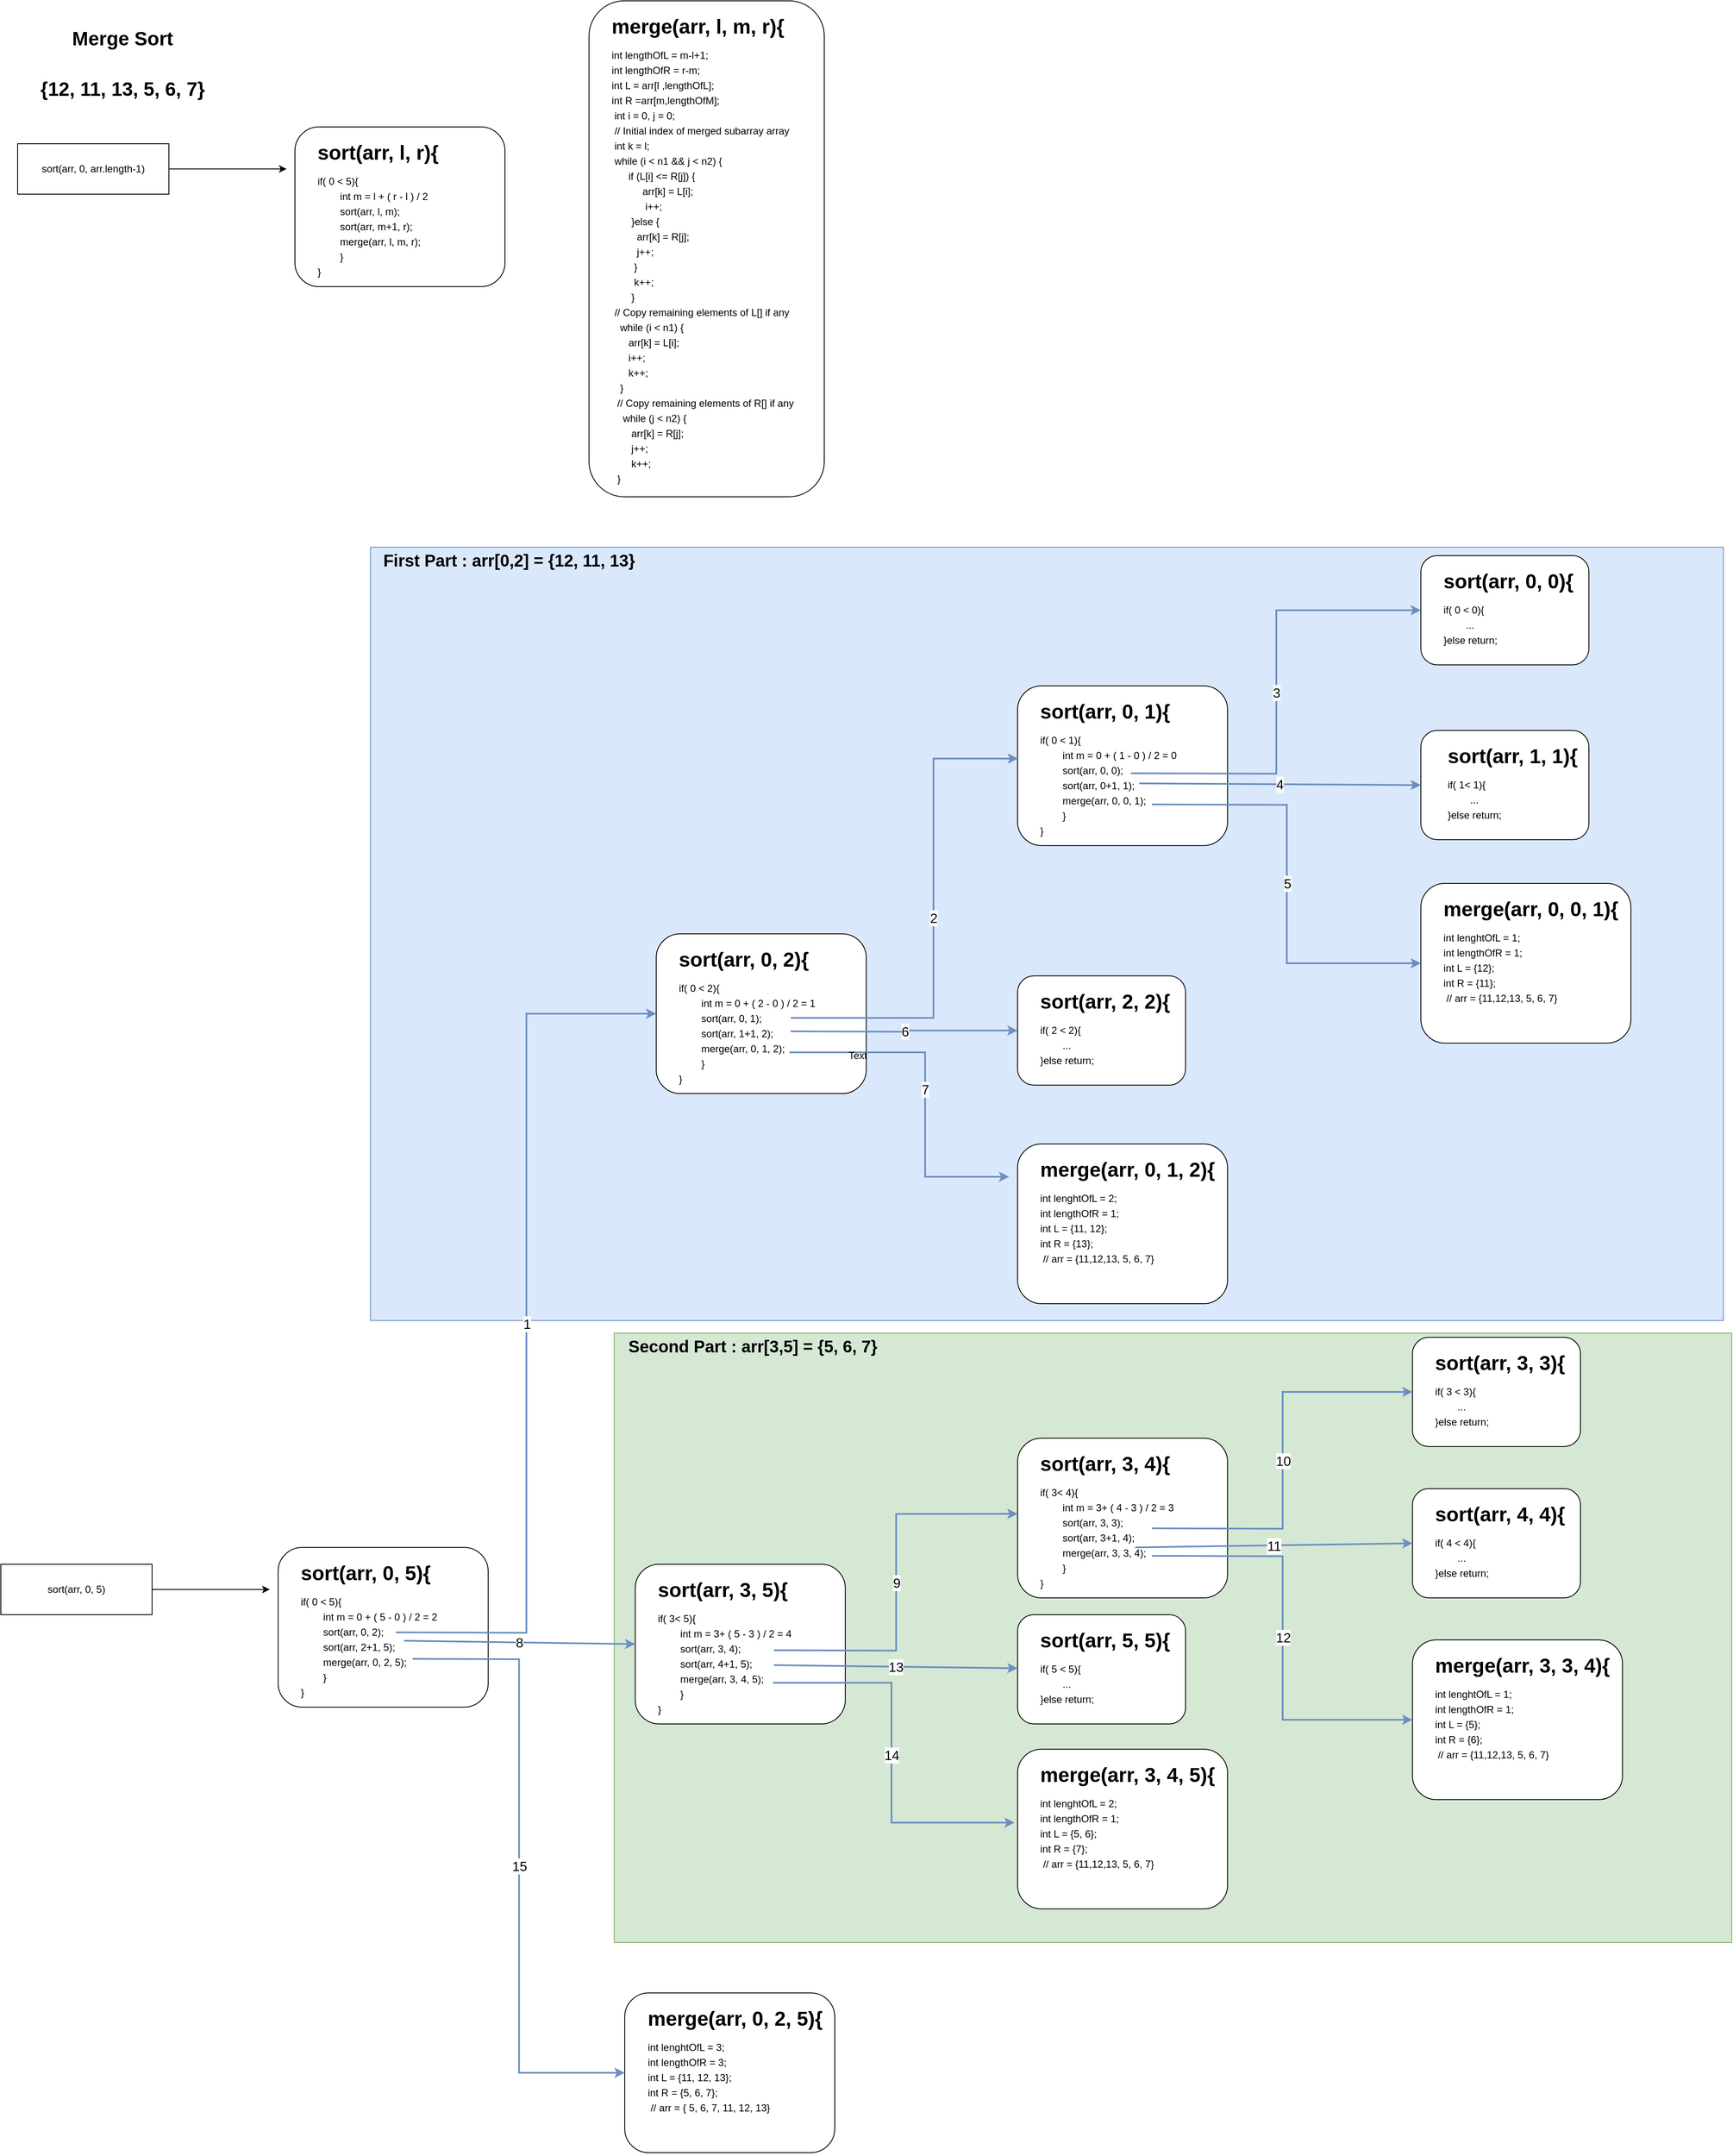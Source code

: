 <mxfile version="24.6.4" type="device">
  <diagram name="Page-1" id="U3ByOUZtbBBebyJQK0hH">
    <mxGraphModel dx="2765" dy="4008" grid="1" gridSize="10" guides="1" tooltips="1" connect="1" arrows="1" fold="1" page="1" pageScale="1" pageWidth="850" pageHeight="1100" math="0" shadow="0">
      <root>
        <mxCell id="0" />
        <mxCell id="1" parent="0" />
        <mxCell id="M2tGAzniRJHASpzbKPjf-74" value="" style="rounded=0;whiteSpace=wrap;html=1;fillColor=#d5e8d4;strokeColor=#82b366;" vertex="1" parent="1">
          <mxGeometry x="770" y="75" width="1330" height="725" as="geometry" />
        </mxCell>
        <mxCell id="M2tGAzniRJHASpzbKPjf-75" value="&lt;font style=&quot;font-size: 20px;&quot;&gt;&lt;b&gt;Second Part : arr[3,5] = {5, 6, 7}&lt;/b&gt;&lt;/font&gt;" style="text;html=1;align=center;verticalAlign=middle;whiteSpace=wrap;rounded=0;" vertex="1" parent="1">
          <mxGeometry x="770" y="75" width="330" height="30" as="geometry" />
        </mxCell>
        <mxCell id="M2tGAzniRJHASpzbKPjf-71" value="" style="rounded=0;whiteSpace=wrap;html=1;fillColor=#dae8fc;strokeColor=#6c8ebf;" vertex="1" parent="1">
          <mxGeometry x="480" y="-860" width="1610" height="920" as="geometry" />
        </mxCell>
        <mxCell id="M2tGAzniRJHASpzbKPjf-48" value="" style="rounded=1;whiteSpace=wrap;html=1;" vertex="1" parent="1">
          <mxGeometry x="1250" y="200" width="250" height="190" as="geometry" />
        </mxCell>
        <mxCell id="M2tGAzniRJHASpzbKPjf-49" value="&lt;h1 style=&quot;margin-top: 0px;&quot;&gt;sort(arr, 3, 4){&lt;/h1&gt;&lt;p style=&quot;line-height: 50%;&quot;&gt;if( 3&amp;lt; 4){&lt;/p&gt;&lt;p style=&quot;line-height: 50%;&quot;&gt;&lt;span style=&quot;white-space: pre;&quot;&gt;&#x9;&lt;/span&gt;int m = 3+ ( 4 - 3 ) / 2 = 3&lt;br&gt;&lt;/p&gt;&lt;p style=&quot;line-height: 50%;&quot;&gt;&lt;span style=&quot;white-space: pre;&quot;&gt;&#x9;&lt;/span&gt;sort(arr, 3, 3);&lt;br&gt;&lt;/p&gt;&lt;p style=&quot;line-height: 50%;&quot;&gt;&lt;span style=&quot;white-space: pre;&quot;&gt;&#x9;&lt;/span&gt;sort(arr, 3+1, 4);&lt;br&gt;&lt;/p&gt;&lt;p style=&quot;line-height: 50%;&quot;&gt;&lt;span style=&quot;white-space: pre;&quot;&gt;&#x9;&lt;/span&gt;merge(arr, 3, 3, 4);&lt;br&gt;&lt;/p&gt;&lt;p style=&quot;line-height: 50%;&quot;&gt;&lt;span style=&quot;white-space: pre;&quot;&gt;&#x9;&lt;/span&gt;}&lt;/p&gt;&lt;p style=&quot;line-height: 50%;&quot;&gt;}&lt;/p&gt;" style="text;html=1;whiteSpace=wrap;overflow=hidden;rounded=0;" vertex="1" parent="1">
          <mxGeometry x="1275" y="210" width="250" height="180" as="geometry" />
        </mxCell>
        <mxCell id="M2tGAzniRJHASpzbKPjf-13" value="" style="rounded=1;whiteSpace=wrap;html=1;" vertex="1" parent="1">
          <mxGeometry x="820" y="-400" width="250" height="190" as="geometry" />
        </mxCell>
        <mxCell id="M2tGAzniRJHASpzbKPjf-14" value="&lt;h1 style=&quot;margin-top: 0px;&quot;&gt;sort(arr, 0, 2){&lt;/h1&gt;&lt;p style=&quot;line-height: 50%;&quot;&gt;if( 0 &amp;lt; 2){&lt;/p&gt;&lt;p style=&quot;line-height: 50%;&quot;&gt;&lt;span style=&quot;white-space: pre;&quot;&gt;&#x9;&lt;/span&gt;int m = 0 + ( 2 - 0 ) / 2 = 1&lt;br&gt;&lt;/p&gt;&lt;p style=&quot;line-height: 50%;&quot;&gt;&lt;span style=&quot;white-space: pre;&quot;&gt;&#x9;&lt;/span&gt;sort(arr, 0, 1);&lt;br&gt;&lt;/p&gt;&lt;p style=&quot;line-height: 50%;&quot;&gt;&lt;span style=&quot;white-space: pre;&quot;&gt;&#x9;&lt;/span&gt;sort(arr, 1+1, 2);&lt;br&gt;&lt;/p&gt;&lt;p style=&quot;line-height: 50%;&quot;&gt;&lt;span style=&quot;white-space: pre;&quot;&gt;&#x9;&lt;/span&gt;merge(arr, 0, 1, 2);&lt;br&gt;&lt;/p&gt;&lt;p style=&quot;line-height: 50%;&quot;&gt;&lt;span style=&quot;white-space: pre;&quot;&gt;&#x9;&lt;/span&gt;}&lt;/p&gt;&lt;p style=&quot;line-height: 50%;&quot;&gt;}&lt;/p&gt;" style="text;html=1;whiteSpace=wrap;overflow=hidden;rounded=0;" vertex="1" parent="1">
          <mxGeometry x="845" y="-390" width="250" height="180" as="geometry" />
        </mxCell>
        <mxCell id="M2tGAzniRJHASpzbKPjf-11" value="" style="rounded=1;whiteSpace=wrap;html=1;" vertex="1" parent="1">
          <mxGeometry x="370" y="330" width="250" height="190" as="geometry" />
        </mxCell>
        <mxCell id="M2tGAzniRJHASpzbKPjf-12" value="&lt;h1 style=&quot;margin-top: 0px;&quot;&gt;sort(arr, 0, 5){&lt;/h1&gt;&lt;p style=&quot;line-height: 50%;&quot;&gt;if( 0 &amp;lt; 5){&lt;/p&gt;&lt;p style=&quot;line-height: 50%;&quot;&gt;&lt;span style=&quot;white-space: pre;&quot;&gt;&#x9;&lt;/span&gt;int m = 0 + ( 5 - 0 ) / 2 = 2&lt;br&gt;&lt;/p&gt;&lt;p style=&quot;line-height: 50%;&quot;&gt;&lt;span style=&quot;white-space: pre;&quot;&gt;&#x9;&lt;/span&gt;sort(arr, 0, 2);&lt;br&gt;&lt;/p&gt;&lt;p style=&quot;line-height: 50%;&quot;&gt;&lt;span style=&quot;white-space: pre;&quot;&gt;&#x9;&lt;/span&gt;sort(arr, 2+1, 5);&lt;br&gt;&lt;/p&gt;&lt;p style=&quot;line-height: 50%;&quot;&gt;&lt;span style=&quot;white-space: pre;&quot;&gt;&#x9;&lt;/span&gt;merge(arr, 0, 2, 5);&lt;br&gt;&lt;/p&gt;&lt;p style=&quot;line-height: 50%;&quot;&gt;&lt;span style=&quot;white-space: pre;&quot;&gt;&#x9;&lt;/span&gt;}&lt;/p&gt;&lt;p style=&quot;line-height: 50%;&quot;&gt;}&lt;/p&gt;" style="text;html=1;whiteSpace=wrap;overflow=hidden;rounded=0;" vertex="1" parent="1">
          <mxGeometry x="395" y="340" width="250" height="180" as="geometry" />
        </mxCell>
        <mxCell id="M2tGAzniRJHASpzbKPjf-1" value="sort(arr, 0, arr.length-1)" style="rounded=0;whiteSpace=wrap;html=1;" vertex="1" parent="1">
          <mxGeometry x="60" y="-1340" width="180" height="60" as="geometry" />
        </mxCell>
        <mxCell id="M2tGAzniRJHASpzbKPjf-2" value="&lt;b&gt;&lt;font style=&quot;font-size: 23px;&quot;&gt;{12, 11, 13, 5, 6, 7}&lt;/font&gt;&lt;/b&gt;" style="text;html=1;align=center;verticalAlign=middle;whiteSpace=wrap;rounded=0;" vertex="1" parent="1">
          <mxGeometry x="70" y="-1420" width="230" height="30" as="geometry" />
        </mxCell>
        <mxCell id="M2tGAzniRJHASpzbKPjf-3" value="&lt;b&gt;&lt;font style=&quot;font-size: 23px;&quot;&gt;Merge Sort&lt;/font&gt;&lt;/b&gt;" style="text;html=1;align=center;verticalAlign=middle;whiteSpace=wrap;rounded=0;" vertex="1" parent="1">
          <mxGeometry x="70" y="-1480" width="230" height="30" as="geometry" />
        </mxCell>
        <mxCell id="M2tGAzniRJHASpzbKPjf-4" value="" style="endArrow=classic;html=1;rounded=0;exitX=1;exitY=0.5;exitDx=0;exitDy=0;" edge="1" parent="1" source="M2tGAzniRJHASpzbKPjf-1">
          <mxGeometry width="50" height="50" relative="1" as="geometry">
            <mxPoint x="430" y="-1310" as="sourcePoint" />
            <mxPoint x="380" y="-1310" as="targetPoint" />
          </mxGeometry>
        </mxCell>
        <mxCell id="M2tGAzniRJHASpzbKPjf-6" value="" style="rounded=1;whiteSpace=wrap;html=1;" vertex="1" parent="1">
          <mxGeometry x="390" y="-1360" width="250" height="190" as="geometry" />
        </mxCell>
        <mxCell id="M2tGAzniRJHASpzbKPjf-8" value="&lt;h1 style=&quot;margin-top: 0px;&quot;&gt;sort(arr, l, r){&lt;/h1&gt;&lt;p style=&quot;line-height: 50%;&quot;&gt;if( 0 &amp;lt; 5){&lt;/p&gt;&lt;p style=&quot;line-height: 50%;&quot;&gt;&lt;span style=&quot;white-space: pre;&quot;&gt;&#x9;&lt;/span&gt;int m = l + ( r - l ) / 2&lt;br&gt;&lt;/p&gt;&lt;p style=&quot;line-height: 50%;&quot;&gt;&lt;span style=&quot;white-space: pre;&quot;&gt;&#x9;&lt;/span&gt;sort(arr, l, m);&lt;br&gt;&lt;/p&gt;&lt;p style=&quot;line-height: 50%;&quot;&gt;&lt;span style=&quot;white-space: pre;&quot;&gt;&#x9;&lt;/span&gt;sort(arr, m+1, r);&lt;br&gt;&lt;/p&gt;&lt;p style=&quot;line-height: 50%;&quot;&gt;&lt;span style=&quot;white-space: pre;&quot;&gt;&#x9;&lt;/span&gt;merge(arr, l, m, r);&lt;br&gt;&lt;/p&gt;&lt;p style=&quot;line-height: 50%;&quot;&gt;&lt;span style=&quot;white-space: pre;&quot;&gt;&#x9;&lt;/span&gt;}&lt;/p&gt;&lt;p style=&quot;line-height: 50%;&quot;&gt;}&lt;/p&gt;" style="text;html=1;whiteSpace=wrap;overflow=hidden;rounded=0;" vertex="1" parent="1">
          <mxGeometry x="415" y="-1350" width="250" height="180" as="geometry" />
        </mxCell>
        <mxCell id="M2tGAzniRJHASpzbKPjf-9" value="sort(arr, 0, 5)" style="rounded=0;whiteSpace=wrap;html=1;" vertex="1" parent="1">
          <mxGeometry x="40" y="350" width="180" height="60" as="geometry" />
        </mxCell>
        <mxCell id="M2tGAzniRJHASpzbKPjf-10" value="" style="endArrow=classic;html=1;rounded=0;exitX=1;exitY=0.5;exitDx=0;exitDy=0;" edge="1" parent="1" source="M2tGAzniRJHASpzbKPjf-9">
          <mxGeometry width="50" height="50" relative="1" as="geometry">
            <mxPoint x="410" y="380" as="sourcePoint" />
            <mxPoint x="360" y="380" as="targetPoint" />
          </mxGeometry>
        </mxCell>
        <mxCell id="M2tGAzniRJHASpzbKPjf-16" value="" style="rounded=1;whiteSpace=wrap;html=1;" vertex="1" parent="1">
          <mxGeometry x="1250" y="-695" width="250" height="190" as="geometry" />
        </mxCell>
        <mxCell id="M2tGAzniRJHASpzbKPjf-15" value="1" style="endArrow=classic;html=1;rounded=0;edgeStyle=orthogonalEdgeStyle;entryX=0;entryY=0.5;entryDx=0;entryDy=0;fillColor=#dae8fc;strokeColor=#6c8ebf;strokeWidth=2;fontSize=16;" edge="1" parent="1" target="M2tGAzniRJHASpzbKPjf-13">
          <mxGeometry width="50" height="50" relative="1" as="geometry">
            <mxPoint x="510" y="431" as="sourcePoint" />
            <mxPoint x="788.42" y="330" as="targetPoint" />
          </mxGeometry>
        </mxCell>
        <mxCell id="M2tGAzniRJHASpzbKPjf-17" value="&lt;h1 style=&quot;margin-top: 0px;&quot;&gt;sort(arr, 0, 1){&lt;/h1&gt;&lt;p style=&quot;line-height: 50%;&quot;&gt;if( 0 &amp;lt; 1){&lt;/p&gt;&lt;p style=&quot;line-height: 50%;&quot;&gt;&lt;span style=&quot;white-space: pre;&quot;&gt;&#x9;&lt;/span&gt;int m = 0 + ( 1 - 0 ) / 2 = 0&lt;br&gt;&lt;/p&gt;&lt;p style=&quot;line-height: 50%;&quot;&gt;&lt;span style=&quot;white-space: pre;&quot;&gt;&#x9;&lt;/span&gt;sort(arr, 0, 0);&lt;br&gt;&lt;/p&gt;&lt;p style=&quot;line-height: 50%;&quot;&gt;&lt;span style=&quot;white-space: pre;&quot;&gt;&#x9;&lt;/span&gt;sort(arr, 0+1, 1);&lt;br&gt;&lt;/p&gt;&lt;p style=&quot;line-height: 50%;&quot;&gt;&lt;span style=&quot;white-space: pre;&quot;&gt;&#x9;&lt;/span&gt;merge(arr, 0, 0, 1);&lt;br&gt;&lt;/p&gt;&lt;p style=&quot;line-height: 50%;&quot;&gt;&lt;span style=&quot;white-space: pre;&quot;&gt;&#x9;&lt;/span&gt;}&lt;/p&gt;&lt;p style=&quot;line-height: 50%;&quot;&gt;}&lt;/p&gt;" style="text;html=1;whiteSpace=wrap;overflow=hidden;rounded=0;" vertex="1" parent="1">
          <mxGeometry x="1275" y="-685" width="250" height="180" as="geometry" />
        </mxCell>
        <mxCell id="M2tGAzniRJHASpzbKPjf-18" value="2" style="endArrow=classic;html=1;rounded=0;edgeStyle=orthogonalEdgeStyle;entryX=0.002;entryY=0.455;entryDx=0;entryDy=0;fillColor=#dae8fc;strokeColor=#6c8ebf;strokeWidth=2;entryPerimeter=0;fontSize=16;" edge="1" parent="1" target="M2tGAzniRJHASpzbKPjf-16">
          <mxGeometry width="50" height="50" relative="1" as="geometry">
            <mxPoint x="980" y="-300" as="sourcePoint" />
            <mxPoint x="1390" y="83.52" as="targetPoint" />
            <Array as="points">
              <mxPoint x="1150" y="-300" />
              <mxPoint x="1150" y="-608" />
            </Array>
          </mxGeometry>
        </mxCell>
        <mxCell id="M2tGAzniRJHASpzbKPjf-19" value="" style="rounded=1;whiteSpace=wrap;html=1;" vertex="1" parent="1">
          <mxGeometry x="1730" y="-850" width="200" height="130" as="geometry" />
        </mxCell>
        <mxCell id="M2tGAzniRJHASpzbKPjf-20" value="&lt;h1 style=&quot;margin-top: 0px;&quot;&gt;sort(arr, 0, 0){&lt;/h1&gt;&lt;p style=&quot;line-height: 50%;&quot;&gt;if( 0 &amp;lt; 0){&lt;/p&gt;&lt;p style=&quot;line-height: 50%;&quot;&gt;&lt;span style=&quot;white-space: pre;&quot;&gt;&#x9;&lt;/span&gt;...&lt;/p&gt;&lt;p style=&quot;line-height: 50%;&quot;&gt;}else return;&lt;/p&gt;" style="text;html=1;whiteSpace=wrap;overflow=hidden;rounded=0;" vertex="1" parent="1">
          <mxGeometry x="1755" y="-840" width="175" height="120" as="geometry" />
        </mxCell>
        <mxCell id="M2tGAzniRJHASpzbKPjf-21" value="3" style="endArrow=classic;html=1;rounded=0;edgeStyle=orthogonalEdgeStyle;entryX=0;entryY=0.5;entryDx=0;entryDy=0;fillColor=#dae8fc;strokeColor=#6c8ebf;strokeWidth=2;fontSize=16;" edge="1" parent="1" target="M2tGAzniRJHASpzbKPjf-19">
          <mxGeometry width="50" height="50" relative="1" as="geometry">
            <mxPoint x="1385" y="-591" as="sourcePoint" />
            <mxPoint x="1695.0" y="-787" as="targetPoint" />
          </mxGeometry>
        </mxCell>
        <mxCell id="M2tGAzniRJHASpzbKPjf-22" value="4" style="endArrow=classic;html=1;rounded=0;fillColor=#dae8fc;strokeColor=#6c8ebf;strokeWidth=2;fontSize=16;entryX=0;entryY=0.5;entryDx=0;entryDy=0;" edge="1" parent="1" target="M2tGAzniRJHASpzbKPjf-23">
          <mxGeometry width="50" height="50" relative="1" as="geometry">
            <mxPoint x="1395" y="-579" as="sourcePoint" />
            <mxPoint x="1710" y="-580" as="targetPoint" />
          </mxGeometry>
        </mxCell>
        <mxCell id="M2tGAzniRJHASpzbKPjf-23" value="" style="rounded=1;whiteSpace=wrap;html=1;" vertex="1" parent="1">
          <mxGeometry x="1730" y="-642" width="200" height="130" as="geometry" />
        </mxCell>
        <mxCell id="M2tGAzniRJHASpzbKPjf-24" value="&lt;h1 style=&quot;margin-top: 0px;&quot;&gt;sort(arr, 1, 1){&lt;/h1&gt;&lt;p style=&quot;line-height: 50%;&quot;&gt;if( 1&amp;lt; 1){&lt;/p&gt;&lt;p style=&quot;line-height: 50%;&quot;&gt;&lt;span style=&quot;white-space: pre;&quot;&gt;&#x9;&lt;/span&gt;...&lt;/p&gt;&lt;p style=&quot;line-height: 50%;&quot;&gt;}else return;&lt;/p&gt;" style="text;html=1;whiteSpace=wrap;overflow=hidden;rounded=0;" vertex="1" parent="1">
          <mxGeometry x="1760" y="-632" width="170" height="120" as="geometry" />
        </mxCell>
        <mxCell id="M2tGAzniRJHASpzbKPjf-25" value="" style="rounded=1;whiteSpace=wrap;html=1;" vertex="1" parent="1">
          <mxGeometry x="1730" y="-460" width="250" height="190" as="geometry" />
        </mxCell>
        <mxCell id="M2tGAzniRJHASpzbKPjf-26" value="&lt;h1 style=&quot;margin-top: 0px;&quot;&gt;merge(arr, 0, 0, 1){&lt;/h1&gt;&lt;p style=&quot;line-height: 50%;&quot;&gt;int lenghtOfL = 1;&lt;/p&gt;&lt;p style=&quot;line-height: 50%;&quot;&gt;int lengthOfR = 1;&lt;/p&gt;&lt;p style=&quot;line-height: 50%;&quot;&gt;int L = {12};&lt;/p&gt;&lt;p style=&quot;line-height: 50%;&quot;&gt;int R = {11};&lt;/p&gt;&lt;p style=&quot;line-height: 50%;&quot;&gt;&amp;nbsp;// arr = {11,12,13, 5, 6, 7}&lt;/p&gt;" style="text;html=1;whiteSpace=wrap;overflow=hidden;rounded=0;" vertex="1" parent="1">
          <mxGeometry x="1755" y="-450" width="250" height="180" as="geometry" />
        </mxCell>
        <mxCell id="M2tGAzniRJHASpzbKPjf-32" value="" style="rounded=1;whiteSpace=wrap;html=1;" vertex="1" parent="1">
          <mxGeometry x="740" y="-1510" width="280" height="590" as="geometry" />
        </mxCell>
        <mxCell id="M2tGAzniRJHASpzbKPjf-33" value="&lt;h1 style=&quot;margin-top: 0px;&quot;&gt;merge(arr, l, m, r){&lt;/h1&gt;&lt;p style=&quot;line-height: 50%;&quot;&gt;int lengthOfL = m-l+1;&lt;/p&gt;&lt;p style=&quot;line-height: 50%;&quot;&gt;int lengthOfR = r-m;&lt;/p&gt;&lt;p style=&quot;line-height: 50%;&quot;&gt;int L = arr[l ,lengthOfL];&lt;/p&gt;&lt;p style=&quot;line-height: 50%;&quot;&gt;int R =&lt;span style=&quot;background-color: initial;&quot;&gt;arr[m,lengthOfM];&lt;/span&gt;&lt;/p&gt;&lt;p style=&quot;line-height: 50%;&quot;&gt;&amp;nbsp;int i = 0, j = 0;&lt;/p&gt;&lt;p style=&quot;line-height: 50%;&quot;&gt;&amp;nbsp;// Initial index of merged subarray array&lt;/p&gt;&lt;p style=&quot;line-height: 50%;&quot;&gt;&amp;nbsp;int k = l;&lt;/p&gt;&lt;p style=&quot;line-height: 50%;&quot;&gt;&amp;nbsp;while (i &amp;lt; n1 &amp;amp;&amp;amp; j &amp;lt; n2) {&lt;/p&gt;&lt;p style=&quot;line-height: 50%;&quot;&gt;&amp;nbsp; &amp;nbsp; &amp;nbsp; if (L[i] &amp;lt;= R[j]) {&lt;/p&gt;&lt;p style=&quot;line-height: 50%;&quot;&gt;&amp;nbsp; &amp;nbsp; &amp;nbsp; &amp;nbsp; &amp;nbsp; &amp;nbsp;arr[k] = L[i];&lt;/p&gt;&lt;p style=&quot;line-height: 50%;&quot;&gt;&amp;nbsp; &amp;nbsp; &amp;nbsp; &amp;nbsp; &amp;nbsp; &amp;nbsp; i++;&lt;/p&gt;&lt;p style=&quot;line-height: 50%;&quot;&gt;&amp;nbsp; &amp;nbsp; &amp;nbsp; &amp;nbsp;}&lt;span style=&quot;background-color: initial;&quot;&gt;else {&lt;/span&gt;&lt;/p&gt;&lt;p style=&quot;line-height: 50%;&quot;&gt;&amp;nbsp; &amp;nbsp; &amp;nbsp; &amp;nbsp; &amp;nbsp;arr[k] = R[j];&lt;/p&gt;&lt;p style=&quot;line-height: 50%;&quot;&gt;&amp;nbsp; &amp;nbsp; &amp;nbsp; &amp;nbsp; &amp;nbsp;j++;&lt;/p&gt;&lt;p style=&quot;line-height: 50%;&quot;&gt;&amp;nbsp; &amp;nbsp; &amp;nbsp; &amp;nbsp; }&lt;/p&gt;&lt;p style=&quot;line-height: 50%;&quot;&gt;&amp;nbsp; &amp;nbsp; &amp;nbsp; &amp;nbsp; k++;&lt;/p&gt;&lt;p style=&quot;line-height: 50%;&quot;&gt;&amp;nbsp; &amp;nbsp; &amp;nbsp; &amp;nbsp;}&lt;/p&gt;&lt;p style=&quot;line-height: 50%;&quot;&gt;&lt;span style=&quot;background-color: initial;&quot;&gt;&amp;nbsp;// Copy remaining elements of L[] if any&lt;/span&gt;&lt;br&gt;&lt;/p&gt;&lt;p style=&quot;line-height: 50%;&quot;&gt;&amp;nbsp; &amp;nbsp;while (i &amp;lt; n1) {&lt;/p&gt;&lt;p style=&quot;line-height: 50%;&quot;&gt;&amp;nbsp; &amp;nbsp; &amp;nbsp; arr[k] = L[i];&lt;/p&gt;&lt;p style=&quot;line-height: 50%;&quot;&gt;&amp;nbsp; &amp;nbsp; &amp;nbsp; i++;&lt;/p&gt;&lt;p style=&quot;line-height: 50%;&quot;&gt;&amp;nbsp; &amp;nbsp; &amp;nbsp; k++;&lt;/p&gt;&lt;p style=&quot;line-height: 50%;&quot;&gt;&amp;nbsp; &amp;nbsp;}&lt;/p&gt;&lt;p style=&quot;line-height: 50%;&quot;&gt;&lt;span style=&quot;background-color: initial;&quot;&gt;&amp;nbsp; // Copy remaining elements of R[] if any&lt;/span&gt;&lt;br&gt;&lt;/p&gt;&lt;p style=&quot;line-height: 50%;&quot;&gt;&amp;nbsp; &amp;nbsp; while (j &amp;lt; n2) {&lt;/p&gt;&lt;p style=&quot;line-height: 50%;&quot;&gt;&amp;nbsp; &amp;nbsp; &amp;nbsp; &amp;nbsp;arr[k] = R[j];&lt;/p&gt;&lt;p style=&quot;line-height: 50%;&quot;&gt;&amp;nbsp; &amp;nbsp; &amp;nbsp; &amp;nbsp;j++;&lt;/p&gt;&lt;p style=&quot;line-height: 50%;&quot;&gt;&amp;nbsp; &amp;nbsp; &amp;nbsp; &amp;nbsp;k++;&lt;/p&gt;&lt;p style=&quot;line-height: 50%;&quot;&gt;&lt;span style=&quot;background-color: initial;&quot;&gt;&lt;/span&gt;&lt;/p&gt;&lt;p style=&quot;line-height: 50%;&quot;&gt;&amp;nbsp; }&lt;/p&gt;&lt;p style=&quot;line-height: 50%;&quot;&gt;&lt;span style=&quot;background-color: initial;&quot;&gt;&amp;nbsp;&lt;/span&gt;&lt;/p&gt;" style="text;html=1;whiteSpace=wrap;overflow=hidden;rounded=0;" vertex="1" parent="1">
          <mxGeometry x="765" y="-1500" width="250" height="570" as="geometry" />
        </mxCell>
        <mxCell id="M2tGAzniRJHASpzbKPjf-34" value="5" style="endArrow=classic;html=1;rounded=0;fillColor=#dae8fc;strokeColor=#6c8ebf;strokeWidth=2;entryX=0;entryY=0.5;entryDx=0;entryDy=0;fontSize=16;edgeStyle=orthogonalEdgeStyle;" edge="1" parent="1" target="M2tGAzniRJHASpzbKPjf-25">
          <mxGeometry width="50" height="50" relative="1" as="geometry">
            <mxPoint x="1410" y="-554" as="sourcePoint" />
            <mxPoint x="1720.0" y="-380" as="targetPoint" />
          </mxGeometry>
        </mxCell>
        <mxCell id="M2tGAzniRJHASpzbKPjf-35" value="6" style="endArrow=classic;html=1;rounded=0;edgeStyle=orthogonalEdgeStyle;fillColor=#dae8fc;strokeColor=#6c8ebf;strokeWidth=2;fontSize=16;entryX=0;entryY=0.5;entryDx=0;entryDy=0;" edge="1" parent="1" target="M2tGAzniRJHASpzbKPjf-39">
          <mxGeometry width="50" height="50" relative="1" as="geometry">
            <mxPoint x="980" y="-284" as="sourcePoint" />
            <mxPoint x="1310" y="-285" as="targetPoint" />
          </mxGeometry>
        </mxCell>
        <mxCell id="M2tGAzniRJHASpzbKPjf-39" value="" style="rounded=1;whiteSpace=wrap;html=1;" vertex="1" parent="1">
          <mxGeometry x="1250" y="-350" width="200" height="130" as="geometry" />
        </mxCell>
        <mxCell id="M2tGAzniRJHASpzbKPjf-40" value="&lt;h1 style=&quot;margin-top: 0px;&quot;&gt;sort(arr, 2, 2){&lt;/h1&gt;&lt;p style=&quot;line-height: 50%;&quot;&gt;if( 2 &amp;lt; 2){&lt;/p&gt;&lt;p style=&quot;line-height: 50%;&quot;&gt;&lt;span style=&quot;white-space: pre;&quot;&gt;&#x9;&lt;/span&gt;...&lt;/p&gt;&lt;p style=&quot;line-height: 50%;&quot;&gt;}else return;&lt;/p&gt;" style="text;html=1;whiteSpace=wrap;overflow=hidden;rounded=0;" vertex="1" parent="1">
          <mxGeometry x="1275" y="-340" width="175" height="120" as="geometry" />
        </mxCell>
        <mxCell id="M2tGAzniRJHASpzbKPjf-41" value="7" style="endArrow=classic;html=1;rounded=0;edgeStyle=orthogonalEdgeStyle;fillColor=#dae8fc;strokeColor=#6c8ebf;strokeWidth=2;fontSize=16;" edge="1" parent="1">
          <mxGeometry width="50" height="50" relative="1" as="geometry">
            <mxPoint x="979.5" y="-260" as="sourcePoint" />
            <mxPoint x="1240" y="-111" as="targetPoint" />
            <Array as="points">
              <mxPoint x="1140" y="-259" />
              <mxPoint x="1140" y="-111" />
            </Array>
          </mxGeometry>
        </mxCell>
        <mxCell id="M2tGAzniRJHASpzbKPjf-42" value="" style="rounded=1;whiteSpace=wrap;html=1;" vertex="1" parent="1">
          <mxGeometry x="1250" y="-150" width="250" height="190" as="geometry" />
        </mxCell>
        <mxCell id="M2tGAzniRJHASpzbKPjf-43" value="&lt;h1 style=&quot;margin-top: 0px;&quot;&gt;merge(arr, 0, 1, 2){&lt;/h1&gt;&lt;p style=&quot;line-height: 50%;&quot;&gt;int lenghtOfL = 2;&lt;/p&gt;&lt;p style=&quot;line-height: 50%;&quot;&gt;int lengthOfR = 1;&lt;/p&gt;&lt;p style=&quot;line-height: 50%;&quot;&gt;int L = {11, 12};&lt;/p&gt;&lt;p style=&quot;line-height: 50%;&quot;&gt;int R = {13};&lt;/p&gt;&lt;p style=&quot;line-height: 50%;&quot;&gt;&amp;nbsp;// arr = {11,12,13, 5, 6, 7}&lt;/p&gt;" style="text;html=1;whiteSpace=wrap;overflow=hidden;rounded=0;" vertex="1" parent="1">
          <mxGeometry x="1275" y="-140" width="250" height="180" as="geometry" />
        </mxCell>
        <mxCell id="M2tGAzniRJHASpzbKPjf-44" value="8" style="endArrow=classic;html=1;rounded=0;fillColor=#dae8fc;strokeColor=#6c8ebf;strokeWidth=2;fontSize=16;entryX=0;entryY=0.5;entryDx=0;entryDy=0;" edge="1" parent="1" target="M2tGAzniRJHASpzbKPjf-46">
          <mxGeometry width="50" height="50" relative="1" as="geometry">
            <mxPoint x="520" y="441" as="sourcePoint" />
            <mxPoint x="710" y="560" as="targetPoint" />
          </mxGeometry>
        </mxCell>
        <mxCell id="M2tGAzniRJHASpzbKPjf-46" value="" style="rounded=1;whiteSpace=wrap;html=1;" vertex="1" parent="1">
          <mxGeometry x="795" y="350" width="250" height="190" as="geometry" />
        </mxCell>
        <mxCell id="M2tGAzniRJHASpzbKPjf-47" value="&lt;h1 style=&quot;margin-top: 0px;&quot;&gt;sort(arr, 3, 5){&lt;/h1&gt;&lt;p style=&quot;line-height: 50%;&quot;&gt;if( 3&amp;lt; 5){&lt;/p&gt;&lt;p style=&quot;line-height: 50%;&quot;&gt;&lt;span style=&quot;white-space: pre;&quot;&gt;&#x9;&lt;/span&gt;int m = 3+ ( 5 - 3 ) / 2 = 4&lt;br&gt;&lt;/p&gt;&lt;p style=&quot;line-height: 50%;&quot;&gt;&lt;span style=&quot;white-space: pre;&quot;&gt;&#x9;&lt;/span&gt;sort(arr, 3, 4);&lt;br&gt;&lt;/p&gt;&lt;p style=&quot;line-height: 50%;&quot;&gt;&lt;span style=&quot;white-space: pre;&quot;&gt;&#x9;&lt;/span&gt;sort(arr, 4+1, 5);&lt;br&gt;&lt;/p&gt;&lt;p style=&quot;line-height: 50%;&quot;&gt;&lt;span style=&quot;white-space: pre;&quot;&gt;&#x9;&lt;/span&gt;merge(arr, 3, 4, 5);&lt;br&gt;&lt;/p&gt;&lt;p style=&quot;line-height: 50%;&quot;&gt;&lt;span style=&quot;white-space: pre;&quot;&gt;&#x9;&lt;/span&gt;}&lt;/p&gt;&lt;p style=&quot;line-height: 50%;&quot;&gt;}&lt;/p&gt;" style="text;html=1;whiteSpace=wrap;overflow=hidden;rounded=0;" vertex="1" parent="1">
          <mxGeometry x="820" y="360" width="250" height="180" as="geometry" />
        </mxCell>
        <mxCell id="M2tGAzniRJHASpzbKPjf-50" value="9" style="endArrow=classic;html=1;rounded=0;fillColor=#dae8fc;strokeColor=#6c8ebf;strokeWidth=2;fontSize=16;entryX=0;entryY=0.474;entryDx=0;entryDy=0;entryPerimeter=0;edgeStyle=orthogonalEdgeStyle;" edge="1" parent="1" target="M2tGAzniRJHASpzbKPjf-48">
          <mxGeometry width="50" height="50" relative="1" as="geometry">
            <mxPoint x="960" y="452.25" as="sourcePoint" />
            <mxPoint x="1200" y="440" as="targetPoint" />
          </mxGeometry>
        </mxCell>
        <mxCell id="M2tGAzniRJHASpzbKPjf-51" value="10" style="endArrow=classic;html=1;rounded=0;fillColor=#dae8fc;strokeColor=#6c8ebf;strokeWidth=2;fontSize=16;entryX=0;entryY=0.5;entryDx=0;entryDy=0;edgeStyle=orthogonalEdgeStyle;" edge="1" parent="1" target="M2tGAzniRJHASpzbKPjf-52">
          <mxGeometry width="50" height="50" relative="1" as="geometry">
            <mxPoint x="1410" y="307.25" as="sourcePoint" />
            <mxPoint x="1700.0" y="190" as="targetPoint" />
          </mxGeometry>
        </mxCell>
        <mxCell id="M2tGAzniRJHASpzbKPjf-52" value="" style="rounded=1;whiteSpace=wrap;html=1;" vertex="1" parent="1">
          <mxGeometry x="1720" y="80" width="200" height="130" as="geometry" />
        </mxCell>
        <mxCell id="M2tGAzniRJHASpzbKPjf-53" value="&lt;h1 style=&quot;margin-top: 0px;&quot;&gt;sort(arr, 3, 3){&lt;/h1&gt;&lt;p style=&quot;line-height: 50%;&quot;&gt;if( 3 &amp;lt; 3){&lt;/p&gt;&lt;p style=&quot;line-height: 50%;&quot;&gt;&lt;span style=&quot;white-space: pre;&quot;&gt;&#x9;&lt;/span&gt;...&lt;/p&gt;&lt;p style=&quot;line-height: 50%;&quot;&gt;}else return;&lt;/p&gt;" style="text;html=1;whiteSpace=wrap;overflow=hidden;rounded=0;" vertex="1" parent="1">
          <mxGeometry x="1745" y="90" width="175" height="120" as="geometry" />
        </mxCell>
        <mxCell id="M2tGAzniRJHASpzbKPjf-54" value="" style="rounded=1;whiteSpace=wrap;html=1;" vertex="1" parent="1">
          <mxGeometry x="1720" y="260" width="200" height="130" as="geometry" />
        </mxCell>
        <mxCell id="M2tGAzniRJHASpzbKPjf-55" value="&lt;h1 style=&quot;margin-top: 0px;&quot;&gt;sort(arr, 4, 4){&lt;/h1&gt;&lt;p style=&quot;line-height: 50%;&quot;&gt;if( 4 &amp;lt; 4){&lt;/p&gt;&lt;p style=&quot;line-height: 50%;&quot;&gt;&lt;span style=&quot;white-space: pre;&quot;&gt;&#x9;&lt;/span&gt;...&lt;/p&gt;&lt;p style=&quot;line-height: 50%;&quot;&gt;}else return;&lt;/p&gt;" style="text;html=1;whiteSpace=wrap;overflow=hidden;rounded=0;" vertex="1" parent="1">
          <mxGeometry x="1745" y="270" width="175" height="120" as="geometry" />
        </mxCell>
        <mxCell id="M2tGAzniRJHASpzbKPjf-57" value="12" style="endArrow=classic;html=1;rounded=0;fillColor=#dae8fc;strokeColor=#6c8ebf;strokeWidth=2;fontSize=16;entryX=0;entryY=0.5;entryDx=0;entryDy=0;edgeStyle=orthogonalEdgeStyle;" edge="1" parent="1" target="M2tGAzniRJHASpzbKPjf-58">
          <mxGeometry width="50" height="50" relative="1" as="geometry">
            <mxPoint x="1410" y="339.96" as="sourcePoint" />
            <mxPoint x="1680" y="539.96" as="targetPoint" />
          </mxGeometry>
        </mxCell>
        <mxCell id="M2tGAzniRJHASpzbKPjf-56" value="11" style="endArrow=classic;html=1;rounded=0;fillColor=#dae8fc;strokeColor=#6c8ebf;strokeWidth=2;fontSize=16;entryX=0;entryY=0.5;entryDx=0;entryDy=0;" edge="1" parent="1" target="M2tGAzniRJHASpzbKPjf-54">
          <mxGeometry width="50" height="50" relative="1" as="geometry">
            <mxPoint x="1390" y="330" as="sourcePoint" />
            <mxPoint x="1770" y="535" as="targetPoint" />
          </mxGeometry>
        </mxCell>
        <mxCell id="M2tGAzniRJHASpzbKPjf-58" value="" style="rounded=1;whiteSpace=wrap;html=1;" vertex="1" parent="1">
          <mxGeometry x="1720" y="440" width="250" height="190" as="geometry" />
        </mxCell>
        <mxCell id="M2tGAzniRJHASpzbKPjf-59" value="&lt;h1 style=&quot;margin-top: 0px;&quot;&gt;merge(arr, 3, 3, 4){&lt;/h1&gt;&lt;p style=&quot;line-height: 50%;&quot;&gt;int lenghtOfL = 1;&lt;/p&gt;&lt;p style=&quot;line-height: 50%;&quot;&gt;int lengthOfR = 1;&lt;/p&gt;&lt;p style=&quot;line-height: 50%;&quot;&gt;int L = {5};&lt;/p&gt;&lt;p style=&quot;line-height: 50%;&quot;&gt;int R = {6};&lt;/p&gt;&lt;p style=&quot;line-height: 50%;&quot;&gt;&amp;nbsp;// arr = {11,12,13, 5, 6, 7}&lt;/p&gt;" style="text;html=1;whiteSpace=wrap;overflow=hidden;rounded=0;" vertex="1" parent="1">
          <mxGeometry x="1745" y="450" width="250" height="180" as="geometry" />
        </mxCell>
        <mxCell id="M2tGAzniRJHASpzbKPjf-60" value="" style="rounded=1;whiteSpace=wrap;html=1;" vertex="1" parent="1">
          <mxGeometry x="1250" y="410" width="200" height="130" as="geometry" />
        </mxCell>
        <mxCell id="M2tGAzniRJHASpzbKPjf-61" value="&lt;h1 style=&quot;margin-top: 0px;&quot;&gt;sort(arr, 5, 5){&lt;/h1&gt;&lt;p style=&quot;line-height: 50%;&quot;&gt;if( 5 &amp;lt; 5){&lt;/p&gt;&lt;p style=&quot;line-height: 50%;&quot;&gt;&lt;span style=&quot;white-space: pre;&quot;&gt;&#x9;&lt;/span&gt;...&lt;/p&gt;&lt;p style=&quot;line-height: 50%;&quot;&gt;}else return;&lt;/p&gt;" style="text;html=1;whiteSpace=wrap;overflow=hidden;rounded=0;" vertex="1" parent="1">
          <mxGeometry x="1275" y="420" width="175" height="120" as="geometry" />
        </mxCell>
        <mxCell id="M2tGAzniRJHASpzbKPjf-62" value="13" style="endArrow=classic;html=1;rounded=0;fillColor=#dae8fc;strokeColor=#6c8ebf;strokeWidth=2;fontSize=16;" edge="1" parent="1" target="M2tGAzniRJHASpzbKPjf-60">
          <mxGeometry width="50" height="50" relative="1" as="geometry">
            <mxPoint x="960" y="470" as="sourcePoint" />
            <mxPoint x="1275" y="645" as="targetPoint" />
          </mxGeometry>
        </mxCell>
        <mxCell id="M2tGAzniRJHASpzbKPjf-63" value="" style="rounded=1;whiteSpace=wrap;html=1;" vertex="1" parent="1">
          <mxGeometry x="1250" y="570" width="250" height="190" as="geometry" />
        </mxCell>
        <mxCell id="M2tGAzniRJHASpzbKPjf-64" value="&lt;h1 style=&quot;margin-top: 0px;&quot;&gt;merge(arr, 3, 4, 5){&lt;/h1&gt;&lt;p style=&quot;line-height: 50%;&quot;&gt;int lenghtOfL = 2;&lt;/p&gt;&lt;p style=&quot;line-height: 50%;&quot;&gt;int lengthOfR = 1;&lt;/p&gt;&lt;p style=&quot;line-height: 50%;&quot;&gt;int L = {5, 6};&lt;/p&gt;&lt;p style=&quot;line-height: 50%;&quot;&gt;int R = {7};&lt;/p&gt;&lt;p style=&quot;line-height: 50%;&quot;&gt;&amp;nbsp;// arr = {11,12,13, 5, 6, 7}&lt;/p&gt;" style="text;html=1;whiteSpace=wrap;overflow=hidden;rounded=0;" vertex="1" parent="1">
          <mxGeometry x="1275" y="580" width="250" height="180" as="geometry" />
        </mxCell>
        <mxCell id="M2tGAzniRJHASpzbKPjf-65" value="14" style="endArrow=classic;html=1;rounded=0;fillColor=#dae8fc;strokeColor=#6c8ebf;strokeWidth=2;fontSize=16;entryX=-0.014;entryY=0.46;entryDx=0;entryDy=0;entryPerimeter=0;edgeStyle=orthogonalEdgeStyle;" edge="1" parent="1" target="M2tGAzniRJHASpzbKPjf-63">
          <mxGeometry width="50" height="50" relative="1" as="geometry">
            <mxPoint x="960" y="490" as="sourcePoint" />
            <mxPoint x="1215" y="865" as="targetPoint" />
            <Array as="points">
              <mxPoint x="960" y="491" />
              <mxPoint x="1100" y="491" />
              <mxPoint x="1100" y="657" />
            </Array>
          </mxGeometry>
        </mxCell>
        <mxCell id="M2tGAzniRJHASpzbKPjf-66" value="" style="rounded=1;whiteSpace=wrap;html=1;" vertex="1" parent="1">
          <mxGeometry x="782.5" y="860" width="250" height="190" as="geometry" />
        </mxCell>
        <mxCell id="M2tGAzniRJHASpzbKPjf-67" value="&lt;h1 style=&quot;margin-top: 0px;&quot;&gt;merge(arr, 0, 2, 5){&lt;/h1&gt;&lt;p style=&quot;line-height: 50%;&quot;&gt;int lenghtOfL = 3;&lt;/p&gt;&lt;p style=&quot;line-height: 50%;&quot;&gt;int lengthOfR = 3;&lt;/p&gt;&lt;p style=&quot;line-height: 50%;&quot;&gt;int L = {11, 12, 13};&lt;/p&gt;&lt;p style=&quot;line-height: 50%;&quot;&gt;int R = {5, 6, 7};&lt;/p&gt;&lt;p style=&quot;line-height: 50%;&quot;&gt;&amp;nbsp;// arr = { 5, 6, 7, 11, 12, 13}&lt;/p&gt;" style="text;html=1;whiteSpace=wrap;overflow=hidden;rounded=0;" vertex="1" parent="1">
          <mxGeometry x="807.5" y="870" width="250" height="180" as="geometry" />
        </mxCell>
        <mxCell id="M2tGAzniRJHASpzbKPjf-68" value="15" style="endArrow=classic;html=1;rounded=0;fillColor=#dae8fc;strokeColor=#6c8ebf;strokeWidth=2;fontSize=16;entryX=0;entryY=0.5;entryDx=0;entryDy=0;edgeStyle=orthogonalEdgeStyle;" edge="1" parent="1" target="M2tGAzniRJHASpzbKPjf-66">
          <mxGeometry width="50" height="50" relative="1" as="geometry">
            <mxPoint x="530" y="462.5" as="sourcePoint" />
            <mxPoint x="785" y="837.5" as="targetPoint" />
          </mxGeometry>
        </mxCell>
        <mxCell id="M2tGAzniRJHASpzbKPjf-72" value="Text" style="text;html=1;align=center;verticalAlign=middle;whiteSpace=wrap;rounded=0;" vertex="1" parent="1">
          <mxGeometry x="1030" y="-270" width="60" height="30" as="geometry" />
        </mxCell>
        <mxCell id="M2tGAzniRJHASpzbKPjf-73" value="&lt;font style=&quot;font-size: 20px;&quot;&gt;&lt;b&gt;First Part : arr[0,2] = {12, 11, 13}&lt;/b&gt;&lt;/font&gt;" style="text;html=1;align=center;verticalAlign=middle;whiteSpace=wrap;rounded=0;" vertex="1" parent="1">
          <mxGeometry x="480" y="-860" width="330" height="30" as="geometry" />
        </mxCell>
      </root>
    </mxGraphModel>
  </diagram>
</mxfile>
